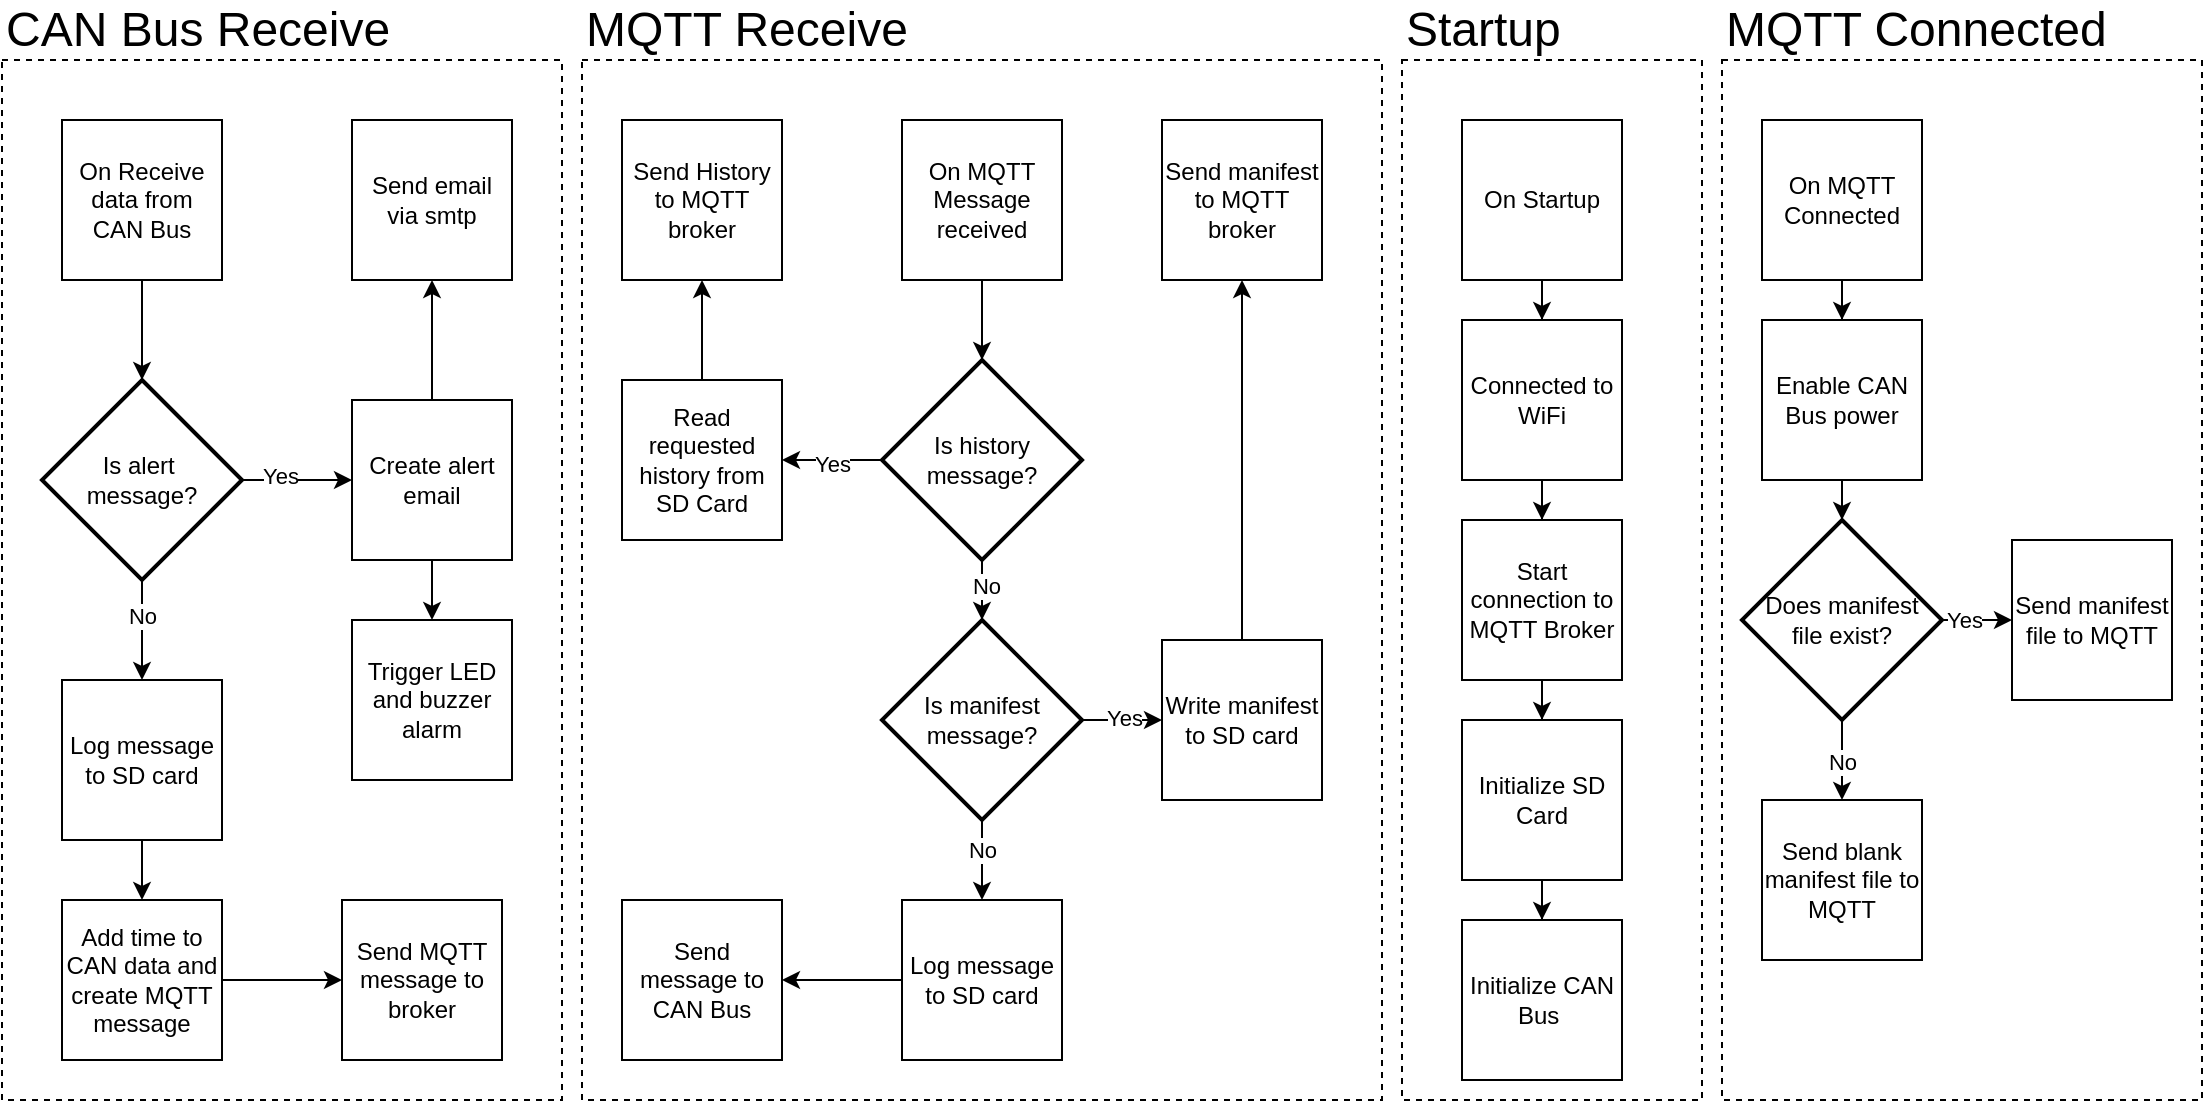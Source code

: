 <mxfile version="24.7.13">
  <diagram name="Page-1" id="_69wd4MO4qhwef4OT_Hl">
    <mxGraphModel dx="2074" dy="1106" grid="1" gridSize="10" guides="1" tooltips="1" connect="1" arrows="1" fold="1" page="1" pageScale="1" pageWidth="850" pageHeight="1100" math="0" shadow="0">
      <root>
        <mxCell id="0" />
        <mxCell id="1" parent="0" />
        <mxCell id="yh2XA47eHOq_oyV-jMpu-8" value="On Receive data from CAN Bus" style="whiteSpace=wrap;html=1;aspect=fixed;" parent="1" vertex="1">
          <mxGeometry x="100" y="140" width="80" height="80" as="geometry" />
        </mxCell>
        <mxCell id="yh2XA47eHOq_oyV-jMpu-14" style="edgeStyle=orthogonalEdgeStyle;rounded=0;orthogonalLoop=1;jettySize=auto;html=1;" parent="1" source="yh2XA47eHOq_oyV-jMpu-11" target="yh2XA47eHOq_oyV-jMpu-13" edge="1">
          <mxGeometry relative="1" as="geometry" />
        </mxCell>
        <mxCell id="yh2XA47eHOq_oyV-jMpu-70" style="edgeStyle=orthogonalEdgeStyle;rounded=0;orthogonalLoop=1;jettySize=auto;html=1;" parent="1" source="yh2XA47eHOq_oyV-jMpu-11" target="yh2XA47eHOq_oyV-jMpu-69" edge="1">
          <mxGeometry relative="1" as="geometry" />
        </mxCell>
        <mxCell id="yh2XA47eHOq_oyV-jMpu-11" value="Create alert email" style="whiteSpace=wrap;html=1;aspect=fixed;" parent="1" vertex="1">
          <mxGeometry x="245" y="280" width="80" height="80" as="geometry" />
        </mxCell>
        <mxCell id="yh2XA47eHOq_oyV-jMpu-13" value="Send email via smtp" style="whiteSpace=wrap;html=1;aspect=fixed;" parent="1" vertex="1">
          <mxGeometry x="245" y="140" width="80" height="80" as="geometry" />
        </mxCell>
        <mxCell id="yh2XA47eHOq_oyV-jMpu-56" style="edgeStyle=orthogonalEdgeStyle;rounded=0;orthogonalLoop=1;jettySize=auto;html=1;" parent="1" source="yh2XA47eHOq_oyV-jMpu-15" target="yh2XA47eHOq_oyV-jMpu-20" edge="1">
          <mxGeometry relative="1" as="geometry" />
        </mxCell>
        <mxCell id="yh2XA47eHOq_oyV-jMpu-15" value="Add time to CAN data and create MQTT message" style="whiteSpace=wrap;html=1;aspect=fixed;" parent="1" vertex="1">
          <mxGeometry x="100" y="530" width="80" height="80" as="geometry" />
        </mxCell>
        <mxCell id="yh2XA47eHOq_oyV-jMpu-20" value="Send MQTT message to broker" style="whiteSpace=wrap;html=1;aspect=fixed;" parent="1" vertex="1">
          <mxGeometry x="240" y="530" width="80" height="80" as="geometry" />
        </mxCell>
        <mxCell id="yh2XA47eHOq_oyV-jMpu-29" style="edgeStyle=orthogonalEdgeStyle;rounded=0;orthogonalLoop=1;jettySize=auto;html=1;" parent="1" source="yh2XA47eHOq_oyV-jMpu-22" target="yh2XA47eHOq_oyV-jMpu-28" edge="1">
          <mxGeometry relative="1" as="geometry" />
        </mxCell>
        <mxCell id="yh2XA47eHOq_oyV-jMpu-22" value="On MQTT Message received" style="whiteSpace=wrap;html=1;aspect=fixed;" parent="1" vertex="1">
          <mxGeometry x="520" y="140" width="80" height="80" as="geometry" />
        </mxCell>
        <mxCell id="yh2XA47eHOq_oyV-jMpu-27" style="edgeStyle=orthogonalEdgeStyle;rounded=0;orthogonalLoop=1;jettySize=auto;html=1;entryX=0;entryY=0.5;entryDx=0;entryDy=0;" parent="1" source="yh2XA47eHOq_oyV-jMpu-24" target="yh2XA47eHOq_oyV-jMpu-11" edge="1">
          <mxGeometry relative="1" as="geometry" />
        </mxCell>
        <mxCell id="yh2XA47eHOq_oyV-jMpu-55" value="Yes" style="edgeLabel;html=1;align=center;verticalAlign=middle;resizable=0;points=[];" parent="yh2XA47eHOq_oyV-jMpu-27" vertex="1" connectable="0">
          <mxGeometry x="-0.306" y="2" relative="1" as="geometry">
            <mxPoint as="offset" />
          </mxGeometry>
        </mxCell>
        <mxCell id="yh2XA47eHOq_oyV-jMpu-52" style="edgeStyle=orthogonalEdgeStyle;rounded=0;orthogonalLoop=1;jettySize=auto;html=1;entryX=0.5;entryY=0;entryDx=0;entryDy=0;" parent="1" source="yh2XA47eHOq_oyV-jMpu-24" target="yh2XA47eHOq_oyV-jMpu-51" edge="1">
          <mxGeometry relative="1" as="geometry" />
        </mxCell>
        <mxCell id="yh2XA47eHOq_oyV-jMpu-54" value="No" style="edgeLabel;html=1;align=center;verticalAlign=middle;resizable=0;points=[];" parent="yh2XA47eHOq_oyV-jMpu-52" vertex="1" connectable="0">
          <mxGeometry x="-0.276" relative="1" as="geometry">
            <mxPoint as="offset" />
          </mxGeometry>
        </mxCell>
        <mxCell id="yh2XA47eHOq_oyV-jMpu-24" value="Is alert&amp;nbsp;&lt;div&gt;message?&lt;/div&gt;" style="strokeWidth=2;html=1;shape=mxgraph.flowchart.decision;whiteSpace=wrap;" parent="1" vertex="1">
          <mxGeometry x="90" y="270" width="100" height="100" as="geometry" />
        </mxCell>
        <mxCell id="yh2XA47eHOq_oyV-jMpu-25" style="edgeStyle=orthogonalEdgeStyle;rounded=0;orthogonalLoop=1;jettySize=auto;html=1;entryX=0.5;entryY=0;entryDx=0;entryDy=0;entryPerimeter=0;" parent="1" source="yh2XA47eHOq_oyV-jMpu-8" target="yh2XA47eHOq_oyV-jMpu-24" edge="1">
          <mxGeometry relative="1" as="geometry" />
        </mxCell>
        <mxCell id="yh2XA47eHOq_oyV-jMpu-31" style="edgeStyle=orthogonalEdgeStyle;rounded=0;orthogonalLoop=1;jettySize=auto;html=1;entryX=1;entryY=0.5;entryDx=0;entryDy=0;" parent="1" source="yh2XA47eHOq_oyV-jMpu-28" target="yh2XA47eHOq_oyV-jMpu-30" edge="1">
          <mxGeometry relative="1" as="geometry" />
        </mxCell>
        <mxCell id="yh2XA47eHOq_oyV-jMpu-41" value="Yes" style="edgeLabel;html=1;align=center;verticalAlign=middle;resizable=0;points=[];" parent="yh2XA47eHOq_oyV-jMpu-31" vertex="1" connectable="0">
          <mxGeometry y="2" relative="1" as="geometry">
            <mxPoint as="offset" />
          </mxGeometry>
        </mxCell>
        <mxCell id="yh2XA47eHOq_oyV-jMpu-28" value="Is history&lt;div&gt;message?&lt;/div&gt;" style="strokeWidth=2;html=1;shape=mxgraph.flowchart.decision;whiteSpace=wrap;" parent="1" vertex="1">
          <mxGeometry x="510" y="260" width="100" height="100" as="geometry" />
        </mxCell>
        <mxCell id="yh2XA47eHOq_oyV-jMpu-33" style="edgeStyle=orthogonalEdgeStyle;rounded=0;orthogonalLoop=1;jettySize=auto;html=1;" parent="1" source="yh2XA47eHOq_oyV-jMpu-30" target="yh2XA47eHOq_oyV-jMpu-32" edge="1">
          <mxGeometry relative="1" as="geometry" />
        </mxCell>
        <mxCell id="yh2XA47eHOq_oyV-jMpu-30" value="Read requested history from SD Card" style="whiteSpace=wrap;html=1;aspect=fixed;" parent="1" vertex="1">
          <mxGeometry x="380" y="270" width="80" height="80" as="geometry" />
        </mxCell>
        <mxCell id="yh2XA47eHOq_oyV-jMpu-32" value="Send History to MQTT broker" style="whiteSpace=wrap;html=1;aspect=fixed;" parent="1" vertex="1">
          <mxGeometry x="380" y="140" width="80" height="80" as="geometry" />
        </mxCell>
        <mxCell id="yh2XA47eHOq_oyV-jMpu-37" style="edgeStyle=orthogonalEdgeStyle;rounded=0;orthogonalLoop=1;jettySize=auto;html=1;entryX=0;entryY=0.5;entryDx=0;entryDy=0;" parent="1" source="yh2XA47eHOq_oyV-jMpu-34" target="yh2XA47eHOq_oyV-jMpu-36" edge="1">
          <mxGeometry relative="1" as="geometry" />
        </mxCell>
        <mxCell id="yh2XA47eHOq_oyV-jMpu-40" value="Yes" style="edgeLabel;html=1;align=center;verticalAlign=middle;resizable=0;points=[];" parent="yh2XA47eHOq_oyV-jMpu-37" vertex="1" connectable="0">
          <mxGeometry x="0.042" y="1" relative="1" as="geometry">
            <mxPoint as="offset" />
          </mxGeometry>
        </mxCell>
        <mxCell id="yh2XA47eHOq_oyV-jMpu-34" value="Is manifest&lt;div&gt;message?&lt;/div&gt;" style="strokeWidth=2;html=1;shape=mxgraph.flowchart.decision;whiteSpace=wrap;" parent="1" vertex="1">
          <mxGeometry x="510" y="390" width="100" height="100" as="geometry" />
        </mxCell>
        <mxCell id="yh2XA47eHOq_oyV-jMpu-35" style="edgeStyle=orthogonalEdgeStyle;rounded=0;orthogonalLoop=1;jettySize=auto;html=1;entryX=0.5;entryY=0;entryDx=0;entryDy=0;entryPerimeter=0;" parent="1" source="yh2XA47eHOq_oyV-jMpu-28" target="yh2XA47eHOq_oyV-jMpu-34" edge="1">
          <mxGeometry relative="1" as="geometry" />
        </mxCell>
        <mxCell id="yh2XA47eHOq_oyV-jMpu-42" value="No" style="edgeLabel;html=1;align=center;verticalAlign=middle;resizable=0;points=[];" parent="yh2XA47eHOq_oyV-jMpu-35" vertex="1" connectable="0">
          <mxGeometry x="0.307" y="2" relative="1" as="geometry">
            <mxPoint as="offset" />
          </mxGeometry>
        </mxCell>
        <mxCell id="yh2XA47eHOq_oyV-jMpu-39" style="edgeStyle=orthogonalEdgeStyle;rounded=0;orthogonalLoop=1;jettySize=auto;html=1;entryX=0.5;entryY=1;entryDx=0;entryDy=0;" parent="1" source="yh2XA47eHOq_oyV-jMpu-36" target="yh2XA47eHOq_oyV-jMpu-38" edge="1">
          <mxGeometry relative="1" as="geometry" />
        </mxCell>
        <mxCell id="yh2XA47eHOq_oyV-jMpu-36" value="Write manifest to SD card" style="whiteSpace=wrap;html=1;aspect=fixed;" parent="1" vertex="1">
          <mxGeometry x="650" y="400" width="80" height="80" as="geometry" />
        </mxCell>
        <mxCell id="yh2XA47eHOq_oyV-jMpu-38" value="Send manifest to MQTT broker" style="whiteSpace=wrap;html=1;aspect=fixed;" parent="1" vertex="1">
          <mxGeometry x="650" y="140" width="80" height="80" as="geometry" />
        </mxCell>
        <mxCell id="yh2XA47eHOq_oyV-jMpu-45" style="edgeStyle=orthogonalEdgeStyle;rounded=0;orthogonalLoop=1;jettySize=auto;html=1;exitX=0.5;exitY=1;exitDx=0;exitDy=0;exitPerimeter=0;" parent="1" source="yh2XA47eHOq_oyV-jMpu-34" edge="1">
          <mxGeometry relative="1" as="geometry">
            <mxPoint x="560" y="530" as="targetPoint" />
          </mxGeometry>
        </mxCell>
        <mxCell id="N35h9-cBafH8fg99xRr--1" value="No" style="edgeLabel;html=1;align=center;verticalAlign=middle;resizable=0;points=[];" vertex="1" connectable="0" parent="yh2XA47eHOq_oyV-jMpu-45">
          <mxGeometry x="-0.265" relative="1" as="geometry">
            <mxPoint as="offset" />
          </mxGeometry>
        </mxCell>
        <mxCell id="yh2XA47eHOq_oyV-jMpu-57" style="edgeStyle=orthogonalEdgeStyle;rounded=0;orthogonalLoop=1;jettySize=auto;html=1;" parent="1" source="yh2XA47eHOq_oyV-jMpu-47" target="yh2XA47eHOq_oyV-jMpu-48" edge="1">
          <mxGeometry relative="1" as="geometry" />
        </mxCell>
        <mxCell id="yh2XA47eHOq_oyV-jMpu-47" value="Log message to SD card" style="whiteSpace=wrap;html=1;aspect=fixed;" parent="1" vertex="1">
          <mxGeometry x="520" y="530" width="80" height="80" as="geometry" />
        </mxCell>
        <mxCell id="yh2XA47eHOq_oyV-jMpu-48" value="Send message to CAN Bus" style="whiteSpace=wrap;html=1;aspect=fixed;" parent="1" vertex="1">
          <mxGeometry x="380" y="530" width="80" height="80" as="geometry" />
        </mxCell>
        <mxCell id="yh2XA47eHOq_oyV-jMpu-53" style="edgeStyle=orthogonalEdgeStyle;rounded=0;orthogonalLoop=1;jettySize=auto;html=1;entryX=0.5;entryY=0;entryDx=0;entryDy=0;" parent="1" source="yh2XA47eHOq_oyV-jMpu-51" target="yh2XA47eHOq_oyV-jMpu-15" edge="1">
          <mxGeometry relative="1" as="geometry" />
        </mxCell>
        <mxCell id="yh2XA47eHOq_oyV-jMpu-51" value="Log message to SD card" style="whiteSpace=wrap;html=1;aspect=fixed;" parent="1" vertex="1">
          <mxGeometry x="100" y="420" width="80" height="80" as="geometry" />
        </mxCell>
        <mxCell id="yh2XA47eHOq_oyV-jMpu-60" style="edgeStyle=orthogonalEdgeStyle;rounded=0;orthogonalLoop=1;jettySize=auto;html=1;entryX=0.5;entryY=0;entryDx=0;entryDy=0;" parent="1" source="yh2XA47eHOq_oyV-jMpu-58" target="yh2XA47eHOq_oyV-jMpu-59" edge="1">
          <mxGeometry relative="1" as="geometry" />
        </mxCell>
        <mxCell id="yh2XA47eHOq_oyV-jMpu-58" value="On Startup" style="whiteSpace=wrap;html=1;aspect=fixed;" parent="1" vertex="1">
          <mxGeometry x="800" y="140" width="80" height="80" as="geometry" />
        </mxCell>
        <mxCell id="yh2XA47eHOq_oyV-jMpu-66" style="edgeStyle=orthogonalEdgeStyle;rounded=0;orthogonalLoop=1;jettySize=auto;html=1;entryX=0.5;entryY=0;entryDx=0;entryDy=0;" parent="1" source="yh2XA47eHOq_oyV-jMpu-59" target="yh2XA47eHOq_oyV-jMpu-65" edge="1">
          <mxGeometry relative="1" as="geometry" />
        </mxCell>
        <mxCell id="yh2XA47eHOq_oyV-jMpu-59" value="Connected to WiFi" style="whiteSpace=wrap;html=1;aspect=fixed;" parent="1" vertex="1">
          <mxGeometry x="800" y="240" width="80" height="80" as="geometry" />
        </mxCell>
        <mxCell id="yh2XA47eHOq_oyV-jMpu-68" style="edgeStyle=orthogonalEdgeStyle;rounded=0;orthogonalLoop=1;jettySize=auto;html=1;entryX=0.5;entryY=0;entryDx=0;entryDy=0;" parent="1" source="yh2XA47eHOq_oyV-jMpu-61" target="yh2XA47eHOq_oyV-jMpu-64" edge="1">
          <mxGeometry relative="1" as="geometry" />
        </mxCell>
        <mxCell id="yh2XA47eHOq_oyV-jMpu-61" value="Initialize SD Card" style="whiteSpace=wrap;html=1;aspect=fixed;" parent="1" vertex="1">
          <mxGeometry x="800" y="440" width="80" height="80" as="geometry" />
        </mxCell>
        <mxCell id="yh2XA47eHOq_oyV-jMpu-64" value="Initialize CAN Bus&amp;nbsp;" style="whiteSpace=wrap;html=1;aspect=fixed;" parent="1" vertex="1">
          <mxGeometry x="800" y="540" width="80" height="80" as="geometry" />
        </mxCell>
        <mxCell id="yh2XA47eHOq_oyV-jMpu-67" style="edgeStyle=orthogonalEdgeStyle;rounded=0;orthogonalLoop=1;jettySize=auto;html=1;" parent="1" source="yh2XA47eHOq_oyV-jMpu-65" target="yh2XA47eHOq_oyV-jMpu-61" edge="1">
          <mxGeometry relative="1" as="geometry" />
        </mxCell>
        <mxCell id="yh2XA47eHOq_oyV-jMpu-65" value="Start connection to MQTT Broker" style="whiteSpace=wrap;html=1;aspect=fixed;" parent="1" vertex="1">
          <mxGeometry x="800" y="340" width="80" height="80" as="geometry" />
        </mxCell>
        <mxCell id="yh2XA47eHOq_oyV-jMpu-69" value="Trigger LED and buzzer alarm" style="whiteSpace=wrap;html=1;aspect=fixed;" parent="1" vertex="1">
          <mxGeometry x="245" y="390" width="80" height="80" as="geometry" />
        </mxCell>
        <mxCell id="N35h9-cBafH8fg99xRr--5" style="edgeStyle=orthogonalEdgeStyle;rounded=0;orthogonalLoop=1;jettySize=auto;html=1;" edge="1" parent="1" source="N35h9-cBafH8fg99xRr--2" target="N35h9-cBafH8fg99xRr--3">
          <mxGeometry relative="1" as="geometry" />
        </mxCell>
        <mxCell id="N35h9-cBafH8fg99xRr--2" value="On MQTT Connected" style="whiteSpace=wrap;html=1;aspect=fixed;" vertex="1" parent="1">
          <mxGeometry x="950" y="140" width="80" height="80" as="geometry" />
        </mxCell>
        <mxCell id="N35h9-cBafH8fg99xRr--6" style="edgeStyle=orthogonalEdgeStyle;rounded=0;orthogonalLoop=1;jettySize=auto;html=1;" edge="1" parent="1" source="N35h9-cBafH8fg99xRr--3">
          <mxGeometry relative="1" as="geometry">
            <mxPoint x="990" y="340" as="targetPoint" />
          </mxGeometry>
        </mxCell>
        <mxCell id="N35h9-cBafH8fg99xRr--3" value="Enable CAN Bus power" style="whiteSpace=wrap;html=1;aspect=fixed;" vertex="1" parent="1">
          <mxGeometry x="950" y="240" width="80" height="80" as="geometry" />
        </mxCell>
        <mxCell id="N35h9-cBafH8fg99xRr--10" style="edgeStyle=orthogonalEdgeStyle;rounded=0;orthogonalLoop=1;jettySize=auto;html=1;entryX=0;entryY=0.5;entryDx=0;entryDy=0;" edge="1" parent="1" source="N35h9-cBafH8fg99xRr--7" target="N35h9-cBafH8fg99xRr--9">
          <mxGeometry relative="1" as="geometry" />
        </mxCell>
        <mxCell id="N35h9-cBafH8fg99xRr--12" value="Yes" style="edgeLabel;html=1;align=center;verticalAlign=middle;resizable=0;points=[];" vertex="1" connectable="0" parent="N35h9-cBafH8fg99xRr--10">
          <mxGeometry x="-0.524" relative="1" as="geometry">
            <mxPoint as="offset" />
          </mxGeometry>
        </mxCell>
        <mxCell id="N35h9-cBafH8fg99xRr--11" style="edgeStyle=orthogonalEdgeStyle;rounded=0;orthogonalLoop=1;jettySize=auto;html=1;" edge="1" parent="1" source="N35h9-cBafH8fg99xRr--7" target="N35h9-cBafH8fg99xRr--8">
          <mxGeometry relative="1" as="geometry" />
        </mxCell>
        <mxCell id="N35h9-cBafH8fg99xRr--13" value="No" style="edgeLabel;html=1;align=center;verticalAlign=middle;resizable=0;points=[];" vertex="1" connectable="0" parent="N35h9-cBafH8fg99xRr--11">
          <mxGeometry x="0.269" y="-3" relative="1" as="geometry">
            <mxPoint x="3" y="-5" as="offset" />
          </mxGeometry>
        </mxCell>
        <mxCell id="N35h9-cBafH8fg99xRr--7" value="Does manifest&lt;div&gt;file exist?&lt;/div&gt;" style="strokeWidth=2;html=1;shape=mxgraph.flowchart.decision;whiteSpace=wrap;" vertex="1" parent="1">
          <mxGeometry x="940" y="340" width="100" height="100" as="geometry" />
        </mxCell>
        <mxCell id="N35h9-cBafH8fg99xRr--8" value="Send blank manifest file to MQTT" style="whiteSpace=wrap;html=1;aspect=fixed;" vertex="1" parent="1">
          <mxGeometry x="950" y="480" width="80" height="80" as="geometry" />
        </mxCell>
        <mxCell id="N35h9-cBafH8fg99xRr--9" value="Send manifest file to MQTT" style="whiteSpace=wrap;html=1;aspect=fixed;" vertex="1" parent="1">
          <mxGeometry x="1075" y="350" width="80" height="80" as="geometry" />
        </mxCell>
        <mxCell id="N35h9-cBafH8fg99xRr--16" value="" style="rounded=0;whiteSpace=wrap;html=1;fillColor=none;dashed=1;" vertex="1" parent="1">
          <mxGeometry x="70" y="110" width="280" height="520" as="geometry" />
        </mxCell>
        <mxCell id="N35h9-cBafH8fg99xRr--17" value="" style="rounded=0;whiteSpace=wrap;html=1;fillColor=none;dashed=1;" vertex="1" parent="1">
          <mxGeometry x="360" y="110" width="400" height="520" as="geometry" />
        </mxCell>
        <mxCell id="N35h9-cBafH8fg99xRr--18" value="" style="rounded=0;whiteSpace=wrap;html=1;fillColor=none;dashed=1;" vertex="1" parent="1">
          <mxGeometry x="770" y="110" width="150" height="520" as="geometry" />
        </mxCell>
        <mxCell id="N35h9-cBafH8fg99xRr--19" value="" style="rounded=0;whiteSpace=wrap;html=1;fillColor=none;dashed=1;" vertex="1" parent="1">
          <mxGeometry x="930" y="110" width="240" height="520" as="geometry" />
        </mxCell>
        <mxCell id="N35h9-cBafH8fg99xRr--20" value="CAN Bus Receive" style="text;html=1;align=left;verticalAlign=middle;whiteSpace=wrap;rounded=0;fontSize=24;" vertex="1" parent="1">
          <mxGeometry x="70" y="80" width="280" height="30" as="geometry" />
        </mxCell>
        <mxCell id="N35h9-cBafH8fg99xRr--21" value="MQTT Receive" style="text;html=1;align=left;verticalAlign=middle;whiteSpace=wrap;rounded=0;fontSize=24;" vertex="1" parent="1">
          <mxGeometry x="360" y="80" width="280" height="30" as="geometry" />
        </mxCell>
        <mxCell id="N35h9-cBafH8fg99xRr--22" value="Startup" style="text;html=1;align=left;verticalAlign=middle;whiteSpace=wrap;rounded=0;fontSize=24;" vertex="1" parent="1">
          <mxGeometry x="770" y="80" width="150" height="30" as="geometry" />
        </mxCell>
        <mxCell id="N35h9-cBafH8fg99xRr--23" value="MQTT Connected" style="text;html=1;align=left;verticalAlign=middle;whiteSpace=wrap;rounded=0;fontSize=24;" vertex="1" parent="1">
          <mxGeometry x="930" y="80" width="230" height="30" as="geometry" />
        </mxCell>
      </root>
    </mxGraphModel>
  </diagram>
</mxfile>
